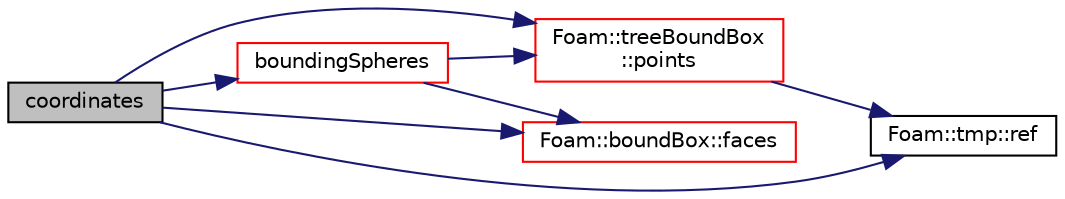 digraph "coordinates"
{
  bgcolor="transparent";
  edge [fontname="Helvetica",fontsize="10",labelfontname="Helvetica",labelfontsize="10"];
  node [fontname="Helvetica",fontsize="10",shape=record];
  rankdir="LR";
  Node134 [label="coordinates",height=0.2,width=0.4,color="black", fillcolor="grey75", style="filled", fontcolor="black"];
  Node134 -> Node135 [color="midnightblue",fontsize="10",style="solid",fontname="Helvetica"];
  Node135 [label="boundingSpheres",height=0.2,width=0.4,color="red",URL="$a26345.html#a4f9baf018af105a4cd6d9c008d4d04ec",tooltip="Get bounding spheres (centre and radius squared), one per element. "];
  Node135 -> Node137 [color="midnightblue",fontsize="10",style="solid",fontname="Helvetica"];
  Node137 [label="Foam::treeBoundBox\l::points",height=0.2,width=0.4,color="red",URL="$a28773.html#affb7cf1209e1e3af9a19a21860268ee5",tooltip="Vertex coordinates. In octant coding. "];
  Node137 -> Node138 [color="midnightblue",fontsize="10",style="solid",fontname="Helvetica"];
  Node138 [label="Foam::tmp::ref",height=0.2,width=0.4,color="black",URL="$a27077.html#aeaf81e641282874cef07f5b808efc83b",tooltip="Return non-const reference or generate a fatal error. "];
  Node135 -> Node142 [color="midnightblue",fontsize="10",style="solid",fontname="Helvetica"];
  Node142 [label="Foam::boundBox::faces",height=0.2,width=0.4,color="red",URL="$a28253.html#a71ead990d42034167acc8657c7c23dc3",tooltip="Return faces with correct point order. "];
  Node134 -> Node142 [color="midnightblue",fontsize="10",style="solid",fontname="Helvetica"];
  Node134 -> Node137 [color="midnightblue",fontsize="10",style="solid",fontname="Helvetica"];
  Node134 -> Node138 [color="midnightblue",fontsize="10",style="solid",fontname="Helvetica"];
}
